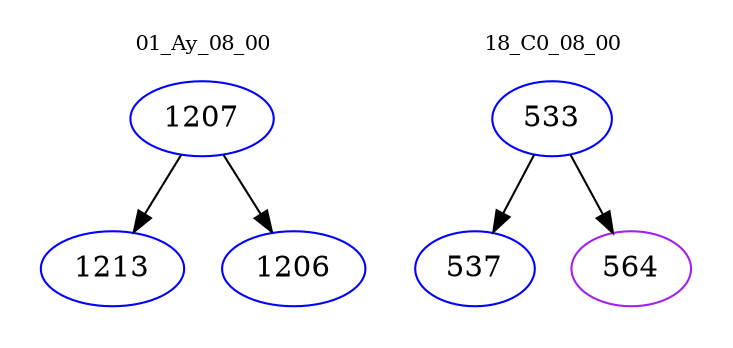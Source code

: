 digraph{
subgraph cluster_0 {
color = white
label = "01_Ay_08_00";
fontsize=10;
T0_1207 [label="1207", color="blue"]
T0_1207 -> T0_1213 [color="black"]
T0_1213 [label="1213", color="blue"]
T0_1207 -> T0_1206 [color="black"]
T0_1206 [label="1206", color="blue"]
}
subgraph cluster_1 {
color = white
label = "18_C0_08_00";
fontsize=10;
T1_533 [label="533", color="blue"]
T1_533 -> T1_537 [color="black"]
T1_537 [label="537", color="blue"]
T1_533 -> T1_564 [color="black"]
T1_564 [label="564", color="purple"]
}
}
